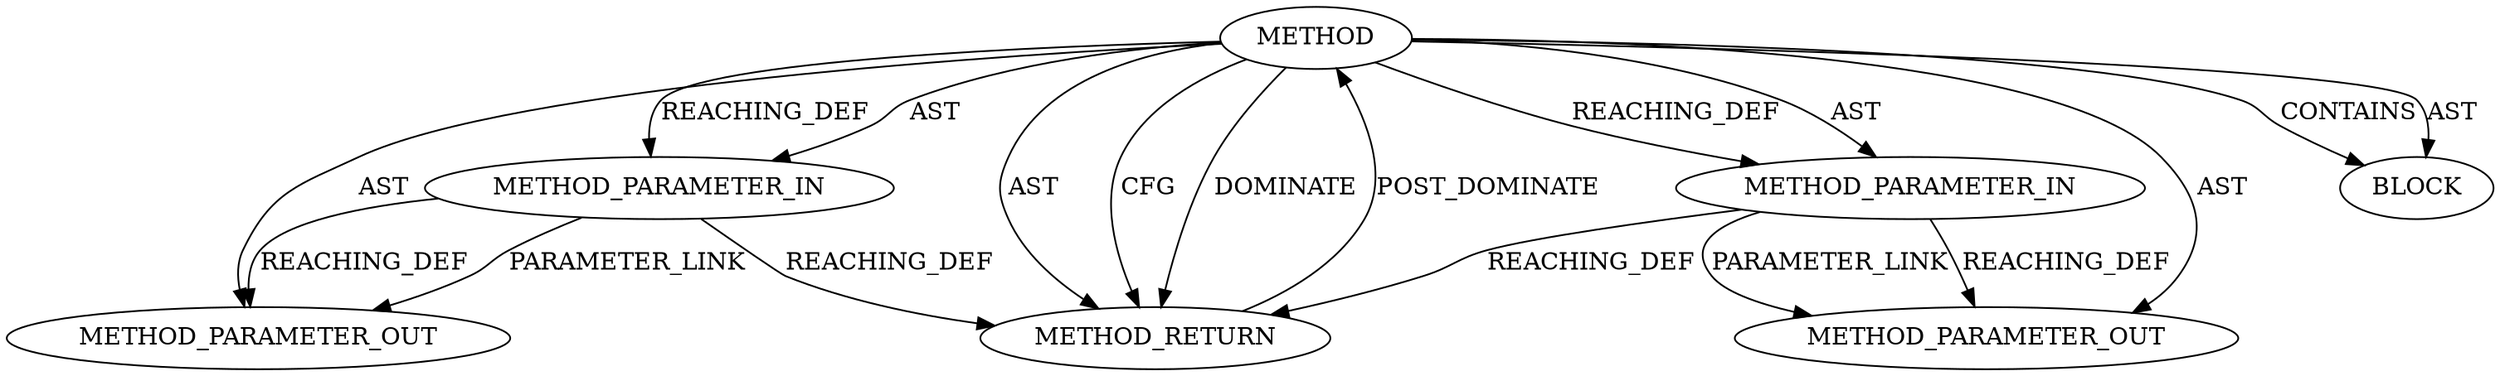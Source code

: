 digraph {
  44 [label=METHOD AST_PARENT_TYPE="NAMESPACE_BLOCK" AST_PARENT_FULL_NAME="<global>" ORDER=0 CODE="<empty>" FULL_NAME="<operator>.assignment" IS_EXTERNAL=true FILENAME="<empty>" SIGNATURE="" NAME="<operator>.assignment"]
  66 [label=METHOD_PARAMETER_OUT ORDER=1 CODE="p1" IS_VARIADIC=false TYPE_FULL_NAME="ANY" EVALUATION_STRATEGY="BY_VALUE" INDEX=1 NAME="p1"]
  48 [label=METHOD_RETURN ORDER=2 CODE="RET" TYPE_FULL_NAME="ANY" EVALUATION_STRATEGY="BY_VALUE"]
  46 [label=METHOD_PARAMETER_IN ORDER=2 CODE="p2" IS_VARIADIC=false TYPE_FULL_NAME="ANY" EVALUATION_STRATEGY="BY_VALUE" INDEX=2 NAME="p2"]
  67 [label=METHOD_PARAMETER_OUT ORDER=2 CODE="p2" IS_VARIADIC=false TYPE_FULL_NAME="ANY" EVALUATION_STRATEGY="BY_VALUE" INDEX=2 NAME="p2"]
  47 [label=BLOCK ORDER=1 ARGUMENT_INDEX=1 CODE="<empty>" TYPE_FULL_NAME="ANY"]
  45 [label=METHOD_PARAMETER_IN ORDER=1 CODE="p1" IS_VARIADIC=false TYPE_FULL_NAME="ANY" EVALUATION_STRATEGY="BY_VALUE" INDEX=1 NAME="p1"]
  45 -> 48 [label=REACHING_DEF VARIABLE="p1"]
  44 -> 48 [label=AST ]
  45 -> 66 [label=REACHING_DEF VARIABLE="p1"]
  44 -> 48 [label=CFG ]
  44 -> 45 [label=REACHING_DEF VARIABLE=""]
  44 -> 66 [label=AST ]
  46 -> 67 [label=PARAMETER_LINK ]
  45 -> 66 [label=PARAMETER_LINK ]
  44 -> 67 [label=AST ]
  44 -> 47 [label=CONTAINS ]
  44 -> 46 [label=REACHING_DEF VARIABLE=""]
  44 -> 45 [label=AST ]
  46 -> 48 [label=REACHING_DEF VARIABLE="p2"]
  46 -> 67 [label=REACHING_DEF VARIABLE="p2"]
  48 -> 44 [label=POST_DOMINATE ]
  44 -> 48 [label=DOMINATE ]
  44 -> 47 [label=AST ]
  44 -> 46 [label=AST ]
}
